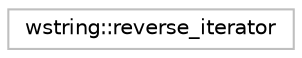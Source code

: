 digraph "Graphical Class Hierarchy"
{
 // LATEX_PDF_SIZE
  edge [fontname="Helvetica",fontsize="10",labelfontname="Helvetica",labelfontsize="10"];
  node [fontname="Helvetica",fontsize="10",shape=record];
  rankdir="LR";
  Node0 [label="wstring::reverse_iterator",height=0.2,width=0.4,color="grey75", fillcolor="white", style="filled",tooltip="STL iterator class."];
}
